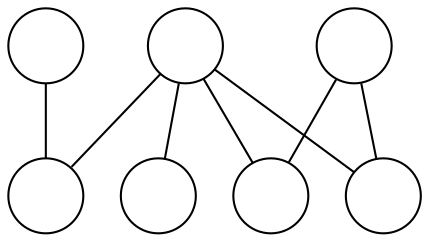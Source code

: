 graph G {
  node[label="", shape=circle]
  0;
  1;
  2;
  3;
  4;
  5;
  6;
  4 -- 0;
  5 -- 1;
  5 -- 2;
  6 -- 0;
  6 -- 1;
  6 -- 2;
  6 -- 3;
}
